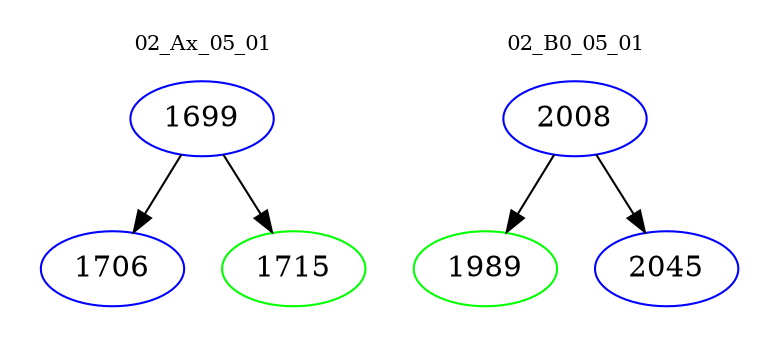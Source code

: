 digraph{
subgraph cluster_0 {
color = white
label = "02_Ax_05_01";
fontsize=10;
T0_1699 [label="1699", color="blue"]
T0_1699 -> T0_1706 [color="black"]
T0_1706 [label="1706", color="blue"]
T0_1699 -> T0_1715 [color="black"]
T0_1715 [label="1715", color="green"]
}
subgraph cluster_1 {
color = white
label = "02_B0_05_01";
fontsize=10;
T1_2008 [label="2008", color="blue"]
T1_2008 -> T1_1989 [color="black"]
T1_1989 [label="1989", color="green"]
T1_2008 -> T1_2045 [color="black"]
T1_2045 [label="2045", color="blue"]
}
}
